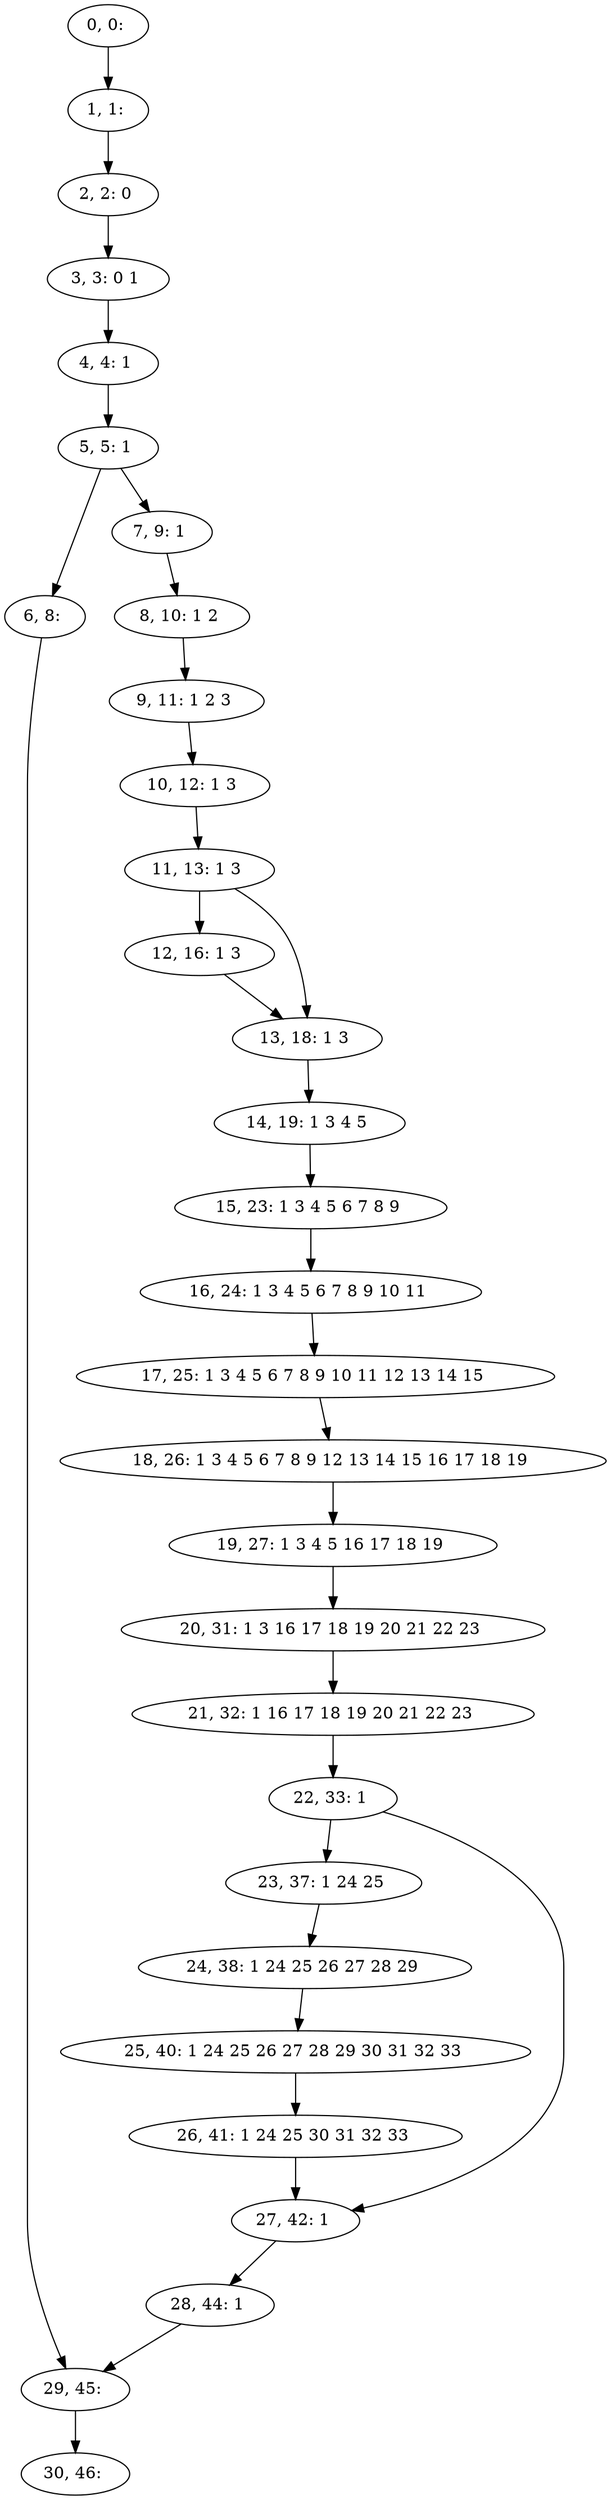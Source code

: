 digraph G {
0[label="0, 0: "];
1[label="1, 1: "];
2[label="2, 2: 0 "];
3[label="3, 3: 0 1 "];
4[label="4, 4: 1 "];
5[label="5, 5: 1 "];
6[label="6, 8: "];
7[label="7, 9: 1 "];
8[label="8, 10: 1 2 "];
9[label="9, 11: 1 2 3 "];
10[label="10, 12: 1 3 "];
11[label="11, 13: 1 3 "];
12[label="12, 16: 1 3 "];
13[label="13, 18: 1 3 "];
14[label="14, 19: 1 3 4 5 "];
15[label="15, 23: 1 3 4 5 6 7 8 9 "];
16[label="16, 24: 1 3 4 5 6 7 8 9 10 11 "];
17[label="17, 25: 1 3 4 5 6 7 8 9 10 11 12 13 14 15 "];
18[label="18, 26: 1 3 4 5 6 7 8 9 12 13 14 15 16 17 18 19 "];
19[label="19, 27: 1 3 4 5 16 17 18 19 "];
20[label="20, 31: 1 3 16 17 18 19 20 21 22 23 "];
21[label="21, 32: 1 16 17 18 19 20 21 22 23 "];
22[label="22, 33: 1 "];
23[label="23, 37: 1 24 25 "];
24[label="24, 38: 1 24 25 26 27 28 29 "];
25[label="25, 40: 1 24 25 26 27 28 29 30 31 32 33 "];
26[label="26, 41: 1 24 25 30 31 32 33 "];
27[label="27, 42: 1 "];
28[label="28, 44: 1 "];
29[label="29, 45: "];
30[label="30, 46: "];
0->1 ;
1->2 ;
2->3 ;
3->4 ;
4->5 ;
5->6 ;
5->7 ;
6->29 ;
7->8 ;
8->9 ;
9->10 ;
10->11 ;
11->12 ;
11->13 ;
12->13 ;
13->14 ;
14->15 ;
15->16 ;
16->17 ;
17->18 ;
18->19 ;
19->20 ;
20->21 ;
21->22 ;
22->23 ;
22->27 ;
23->24 ;
24->25 ;
25->26 ;
26->27 ;
27->28 ;
28->29 ;
29->30 ;
}
